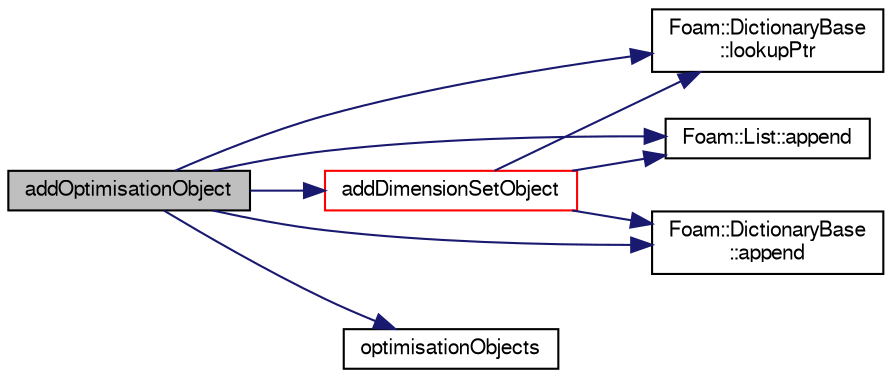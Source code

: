 digraph "addOptimisationObject"
{
  bgcolor="transparent";
  edge [fontname="FreeSans",fontsize="10",labelfontname="FreeSans",labelfontsize="10"];
  node [fontname="FreeSans",fontsize="10",shape=record];
  rankdir="LR";
  Node4667 [label="addOptimisationObject",height=0.2,width=0.4,color="black", fillcolor="grey75", style="filled", fontcolor="black"];
  Node4667 -> Node4668 [color="midnightblue",fontsize="10",style="solid",fontname="FreeSans"];
  Node4668 [label="addDimensionSetObject",height=0.2,width=0.4,color="red",URL="$a21163.html#adb0730a701b776bca83bf4dd31461c65",tooltip="Register DimensionSets read/write object. "];
  Node4668 -> Node4670 [color="midnightblue",fontsize="10",style="solid",fontname="FreeSans"];
  Node4670 [label="Foam::DictionaryBase\l::lookupPtr",height=0.2,width=0.4,color="black",URL="$a25670.html#ab01c63c55a0fccd0de22cd0e55516fa4",tooltip="Find and return an entry if present, otherwise return NULL. "];
  Node4668 -> Node4671 [color="midnightblue",fontsize="10",style="solid",fontname="FreeSans"];
  Node4671 [label="Foam::List::append",height=0.2,width=0.4,color="black",URL="$a25694.html#a399dd2bf0d9a32016717dc90126f016b",tooltip="Append an element at the end of the list. "];
  Node4668 -> Node4672 [color="midnightblue",fontsize="10",style="solid",fontname="FreeSans"];
  Node4672 [label="Foam::DictionaryBase\l::append",height=0.2,width=0.4,color="black",URL="$a25670.html#a7d32913c049313f63764cfcad36f372e",tooltip="Add at tail of dictionary. "];
  Node4667 -> Node4672 [color="midnightblue",fontsize="10",style="solid",fontname="FreeSans"];
  Node4667 -> Node4671 [color="midnightblue",fontsize="10",style="solid",fontname="FreeSans"];
  Node4667 -> Node4670 [color="midnightblue",fontsize="10",style="solid",fontname="FreeSans"];
  Node4667 -> Node4675 [color="midnightblue",fontsize="10",style="solid",fontname="FreeSans"];
  Node4675 [label="optimisationObjects",height=0.2,width=0.4,color="black",URL="$a21163.html#aaba13b05db0626547ed9290d3e608f83",tooltip="Get access to registered optimisation switch objects. "];
}
